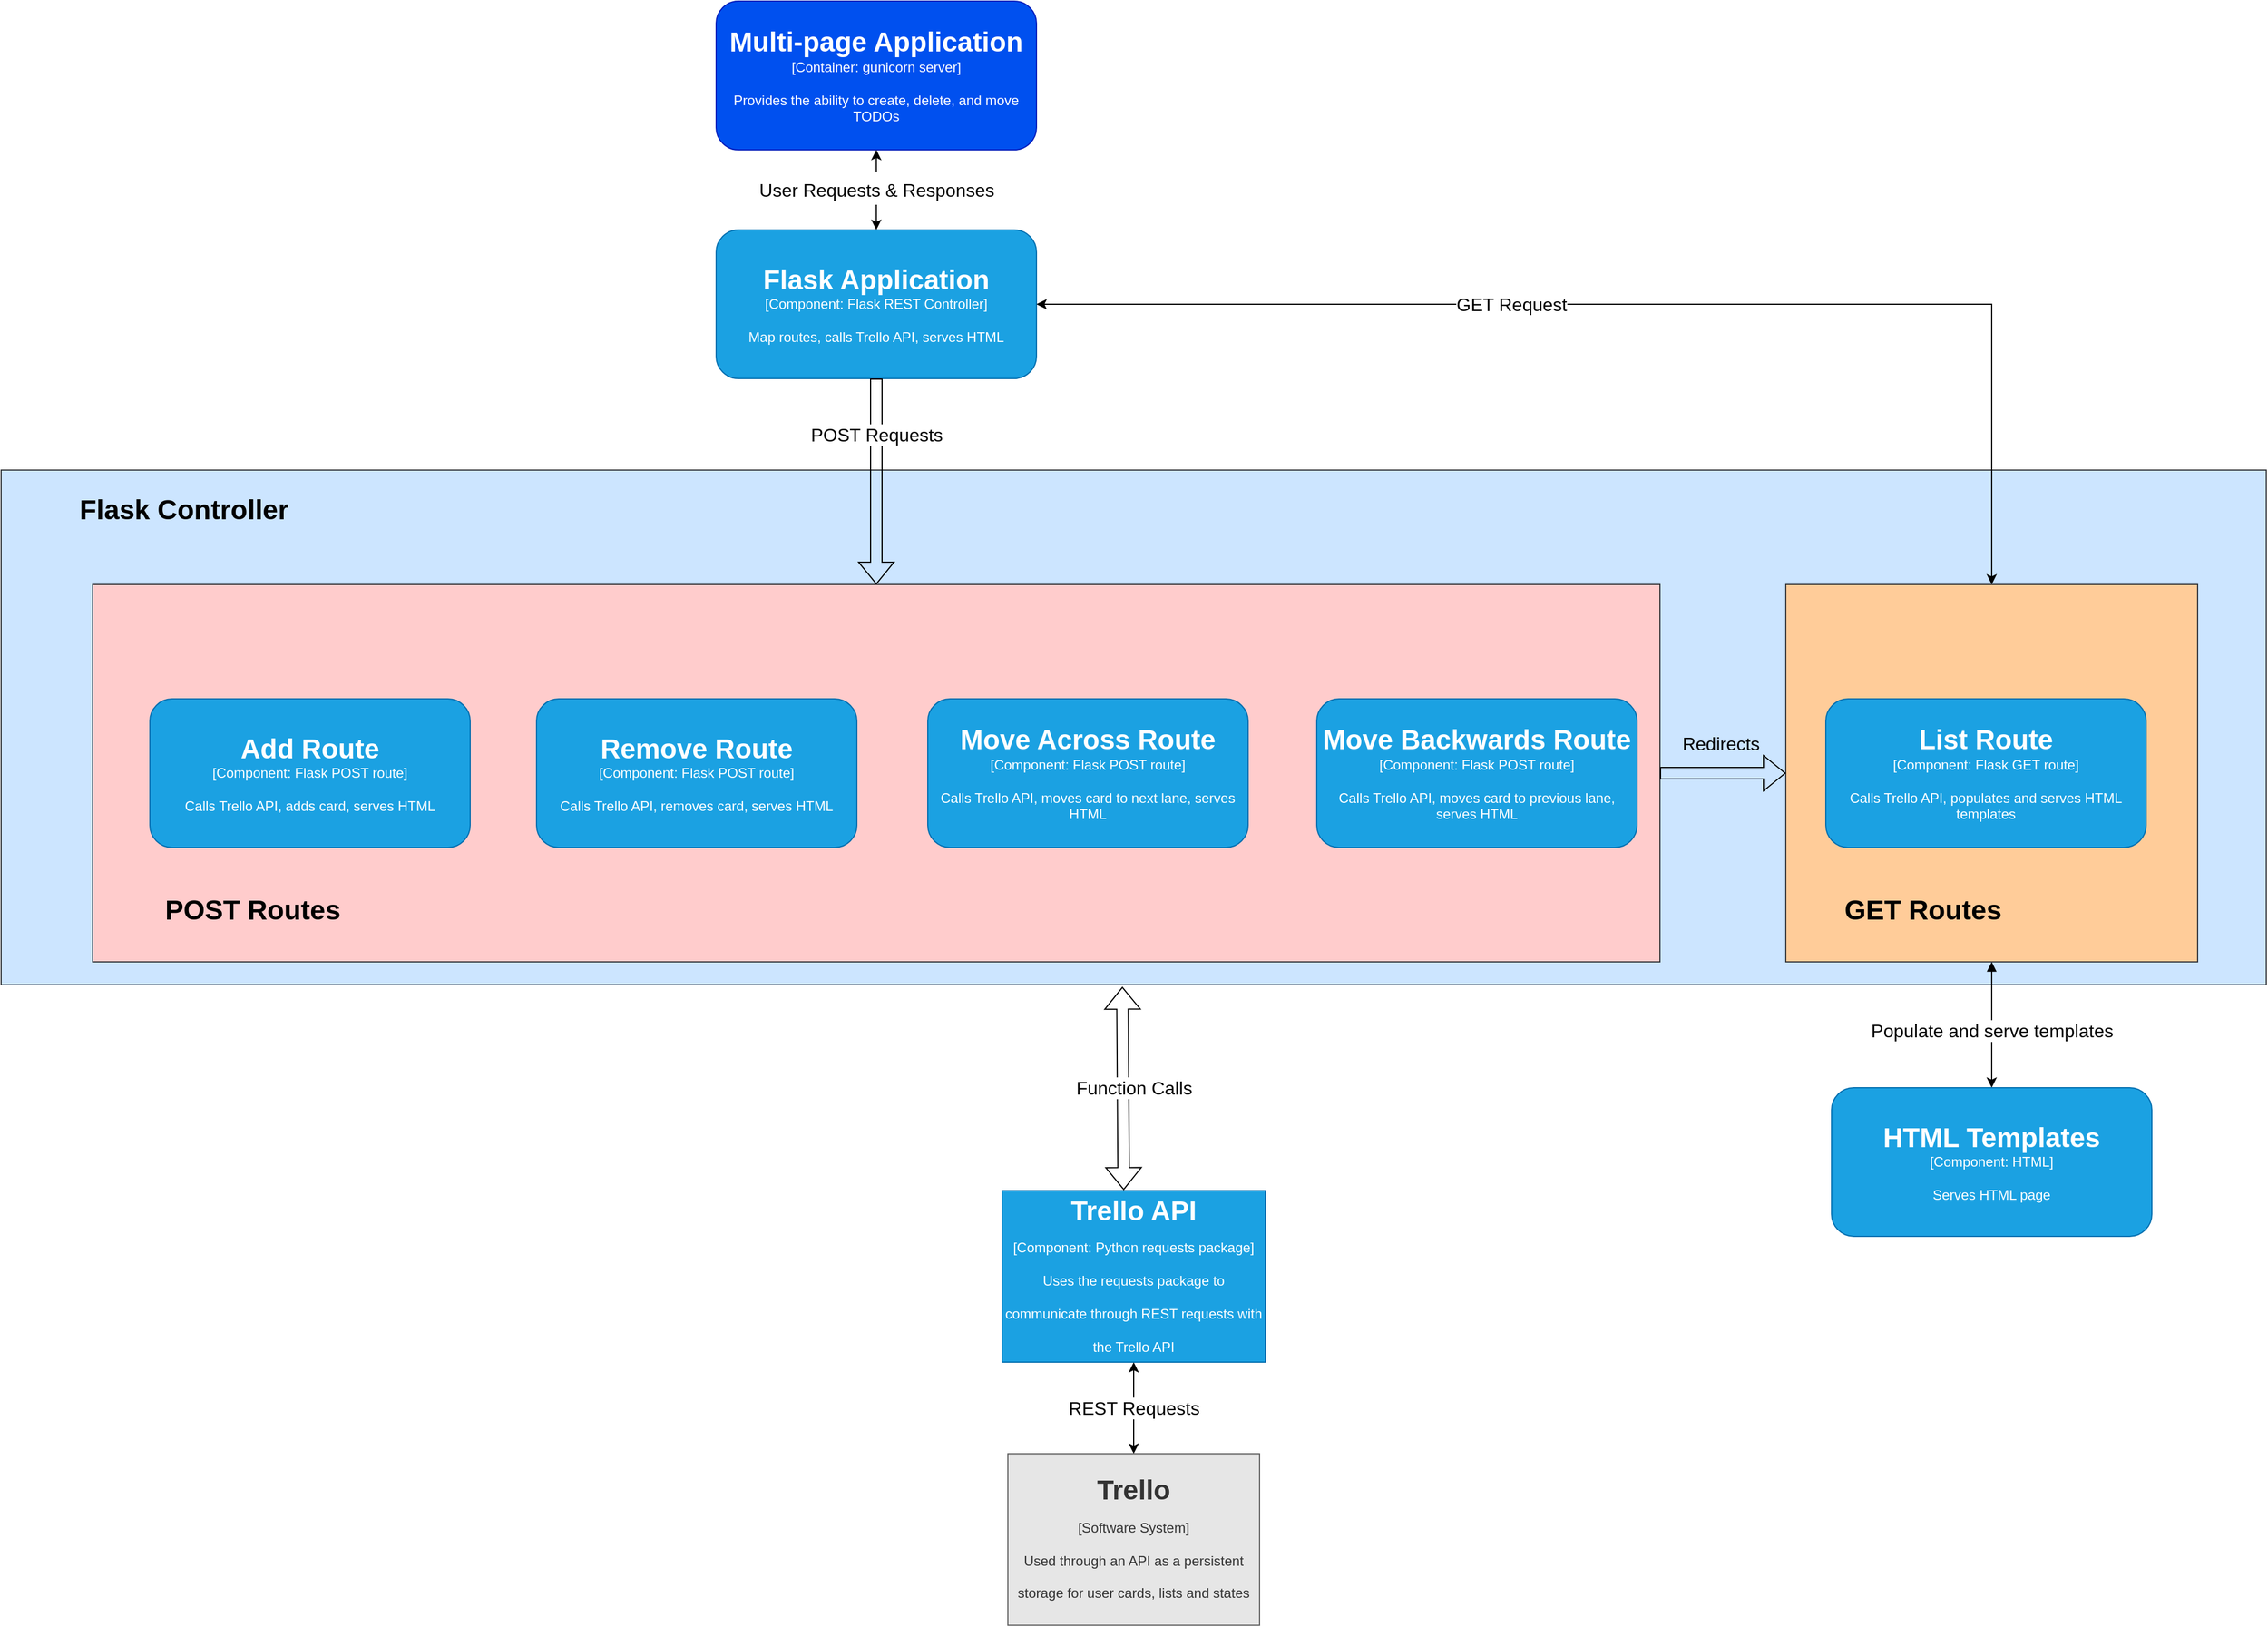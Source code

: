 <mxfile version="17.4.4" type="device"><diagram id="j-F42EuW9Xyx7TeKbhUE" name="Page-1"><mxGraphModel dx="2746" dy="2159" grid="1" gridSize="10" guides="1" tooltips="1" connect="1" arrows="1" fold="1" page="1" pageScale="1" pageWidth="850" pageHeight="1100" math="0" shadow="0"><root><mxCell id="0"/><mxCell id="1" parent="0"/><mxCell id="RaU-pSDtps2KOO3CL9mW-30" value="" style="rounded=0;whiteSpace=wrap;html=1;labelBackgroundColor=none;fillColor=#cce5ff;strokeColor=#36393d;" vertex="1" parent="1"><mxGeometry x="-320" y="320" width="1980" height="450" as="geometry"/></mxCell><mxCell id="RaU-pSDtps2KOO3CL9mW-35" style="edgeStyle=orthogonalEdgeStyle;rounded=0;orthogonalLoop=1;jettySize=auto;html=1;entryX=0.5;entryY=0;entryDx=0;entryDy=0;fontSize=24;startArrow=block;startFill=1;" edge="1" parent="1" source="RaU-pSDtps2KOO3CL9mW-26" target="RaU-pSDtps2KOO3CL9mW-25"><mxGeometry relative="1" as="geometry"/></mxCell><mxCell id="RaU-pSDtps2KOO3CL9mW-26" value="" style="rounded=0;whiteSpace=wrap;html=1;labelBackgroundColor=none;fillColor=#ffcc99;strokeColor=#36393d;" vertex="1" parent="1"><mxGeometry x="1240" y="420" width="360" height="330" as="geometry"/></mxCell><mxCell id="RaU-pSDtps2KOO3CL9mW-18" value="" style="rounded=0;whiteSpace=wrap;html=1;fillColor=#ffcccc;strokeColor=#36393d;" vertex="1" parent="1"><mxGeometry x="-240" y="420" width="1370" height="330" as="geometry"/></mxCell><mxCell id="RaU-pSDtps2KOO3CL9mW-2" value="&lt;font&gt;&lt;span style=&quot;font-size: 24px&quot;&gt;&lt;b&gt;Multi-page Application&lt;/b&gt;&lt;/span&gt;&lt;br&gt;&lt;font style=&quot;font-size: 12px&quot;&gt;[Container: gunicorn server]&lt;br&gt;&lt;/font&gt;&lt;br&gt;Provides the ability to create, delete, and move TODOs&lt;br&gt;&lt;/font&gt;" style="rounded=1;whiteSpace=wrap;html=1;fillColor=#0050ef;fontColor=#ffffff;strokeColor=#001DBC;" vertex="1" parent="1"><mxGeometry x="305" y="-90" width="280" height="130" as="geometry"/></mxCell><mxCell id="RaU-pSDtps2KOO3CL9mW-3" value="&lt;font&gt;&lt;span style=&quot;font-size: 24px&quot;&gt;&lt;b&gt;Flask Application&lt;/b&gt;&lt;/span&gt;&lt;br&gt;&lt;font style=&quot;font-size: 12px&quot;&gt;[Component: Flask REST Controller]&lt;br&gt;&lt;/font&gt;&lt;br&gt;Map routes, calls Trello API, serves HTML&lt;br&gt;&lt;/font&gt;" style="rounded=1;whiteSpace=wrap;html=1;fillColor=#1ba1e2;fontColor=#ffffff;strokeColor=#006EAF;" vertex="1" parent="1"><mxGeometry x="305" y="110" width="280" height="130" as="geometry"/></mxCell><mxCell id="RaU-pSDtps2KOO3CL9mW-4" value="&lt;font&gt;&lt;span style=&quot;font-size: 24px&quot;&gt;&lt;b&gt;Add Route&lt;/b&gt;&lt;/span&gt;&lt;br&gt;&lt;font style=&quot;font-size: 12px&quot;&gt;[Component: Flask POST route]&lt;br&gt;&lt;/font&gt;&lt;br&gt;Calls Trello API, adds card, serves HTML&lt;br&gt;&lt;/font&gt;" style="rounded=1;whiteSpace=wrap;html=1;fillColor=#1ba1e2;fontColor=#ffffff;strokeColor=#006EAF;" vertex="1" parent="1"><mxGeometry x="-190" y="520" width="280" height="130" as="geometry"/></mxCell><mxCell id="RaU-pSDtps2KOO3CL9mW-20" style="edgeStyle=orthogonalEdgeStyle;rounded=0;orthogonalLoop=1;jettySize=auto;html=1;entryX=0.5;entryY=0;entryDx=0;entryDy=0;startArrow=classic;startFill=1;" edge="1" parent="1" source="RaU-pSDtps2KOO3CL9mW-5" target="RaU-pSDtps2KOO3CL9mW-19"><mxGeometry relative="1" as="geometry"/></mxCell><mxCell id="RaU-pSDtps2KOO3CL9mW-5" value="&lt;span&gt;&lt;b&gt;Trello API&lt;/b&gt;&lt;br&gt;&lt;font&gt;&lt;span style=&quot;font-size: 12px&quot;&gt;[Component: Python requests package]&lt;/span&gt;&lt;br&gt;&lt;div&gt;&lt;span style=&quot;font-size: 12px&quot;&gt;Uses the requests package to communicate through REST requests with the Trello API&lt;/span&gt;&lt;/div&gt;&lt;/font&gt;&lt;/span&gt;" style="rounded=0;whiteSpace=wrap;html=1;labelBackgroundColor=none;fontSize=24;fillColor=#1ba1e2;fontColor=#ffffff;strokeColor=#006EAF;" vertex="1" parent="1"><mxGeometry x="555" y="950" width="230" height="150" as="geometry"/></mxCell><mxCell id="RaU-pSDtps2KOO3CL9mW-7" value="&lt;font&gt;&lt;span style=&quot;font-size: 24px&quot;&gt;&lt;b&gt;Remove Route&lt;/b&gt;&lt;/span&gt;&lt;br&gt;&lt;font style=&quot;font-size: 12px&quot;&gt;[Component: Flask POST route]&lt;br&gt;&lt;/font&gt;&lt;br&gt;Calls Trello API, removes card, serves HTML&lt;br&gt;&lt;/font&gt;" style="rounded=1;whiteSpace=wrap;html=1;fillColor=#1ba1e2;fontColor=#ffffff;strokeColor=#006EAF;" vertex="1" parent="1"><mxGeometry x="148" y="520" width="280" height="130" as="geometry"/></mxCell><mxCell id="RaU-pSDtps2KOO3CL9mW-8" value="&lt;font&gt;&lt;span style=&quot;font-size: 24px&quot;&gt;&lt;b&gt;Move Across Route&lt;/b&gt;&lt;/span&gt;&lt;br&gt;&lt;font style=&quot;font-size: 12px&quot;&gt;[Component: Flask POST route]&lt;br&gt;&lt;/font&gt;&lt;br&gt;Calls Trello API, moves card to next lane, serves HTML&lt;br&gt;&lt;/font&gt;" style="rounded=1;whiteSpace=wrap;html=1;fillColor=#1ba1e2;fontColor=#ffffff;strokeColor=#006EAF;" vertex="1" parent="1"><mxGeometry x="490" y="520" width="280" height="130" as="geometry"/></mxCell><mxCell id="RaU-pSDtps2KOO3CL9mW-9" value="&lt;font&gt;&lt;span style=&quot;font-size: 24px&quot;&gt;&lt;b&gt;Move Backwards Route&lt;/b&gt;&lt;/span&gt;&lt;br&gt;&lt;font style=&quot;font-size: 12px&quot;&gt;[Component: Flask POST route]&lt;br&gt;&lt;/font&gt;&lt;br&gt;Calls Trello API, moves card to previous lane, serves HTML&lt;br&gt;&lt;/font&gt;" style="rounded=1;whiteSpace=wrap;html=1;fillColor=#1ba1e2;fontColor=#ffffff;strokeColor=#006EAF;" vertex="1" parent="1"><mxGeometry x="830" y="520" width="280" height="130" as="geometry"/></mxCell><mxCell id="RaU-pSDtps2KOO3CL9mW-19" value="&lt;span style=&quot;&quot;&gt;&lt;b&gt;Trello&lt;/b&gt;&lt;br&gt;&lt;font&gt;&lt;span style=&quot;font-size: 12px&quot;&gt;[Software System]&lt;/span&gt;&lt;br&gt;&lt;div&gt;&lt;span style=&quot;font-size: 12px&quot;&gt;Used through an API as a persistent storage for user cards, lists and states&lt;/span&gt;&lt;/div&gt;&lt;/font&gt;&lt;/span&gt;" style="rounded=0;whiteSpace=wrap;html=1;labelBackgroundColor=#E6E6E6;fontSize=24;fillColor=#E6E6E6;fontColor=#333333;strokeColor=#666666;" vertex="1" parent="1"><mxGeometry x="560" y="1180" width="220" height="150" as="geometry"/></mxCell><mxCell id="RaU-pSDtps2KOO3CL9mW-21" value="" style="shape=flexArrow;endArrow=classic;html=1;rounded=0;exitX=0.495;exitY=1.004;exitDx=0;exitDy=0;entryX=0.462;entryY=-0.004;entryDx=0;entryDy=0;entryPerimeter=0;startArrow=block;exitPerimeter=0;" edge="1" parent="1" source="RaU-pSDtps2KOO3CL9mW-30" target="RaU-pSDtps2KOO3CL9mW-5"><mxGeometry width="50" height="50" relative="1" as="geometry"><mxPoint x="510" y="810" as="sourcePoint"/><mxPoint x="560" y="760" as="targetPoint"/></mxGeometry></mxCell><mxCell id="RaU-pSDtps2KOO3CL9mW-38" value="REST Requests" style="edgeLabel;html=1;align=center;verticalAlign=middle;resizable=0;points=[];fontSize=16;" vertex="1" connectable="0" parent="RaU-pSDtps2KOO3CL9mW-21"><mxGeometry x="0.093" y="3" relative="1" as="geometry"><mxPoint x="6" y="271" as="offset"/></mxGeometry></mxCell><mxCell id="RaU-pSDtps2KOO3CL9mW-23" value="&lt;font&gt;&lt;span style=&quot;font-size: 24px&quot;&gt;&lt;b&gt;List Route&lt;/b&gt;&lt;/span&gt;&lt;br&gt;&lt;font style=&quot;font-size: 12px&quot;&gt;[Component: Flask GET route]&lt;br&gt;&lt;/font&gt;&lt;br&gt;Calls Trello API, populates and serves HTML templates&lt;br&gt;&lt;/font&gt;" style="rounded=1;whiteSpace=wrap;html=1;fillColor=#1ba1e2;fontColor=#ffffff;strokeColor=#006EAF;" vertex="1" parent="1"><mxGeometry x="1275" y="520" width="280" height="130" as="geometry"/></mxCell><mxCell id="RaU-pSDtps2KOO3CL9mW-24" value="" style="shape=flexArrow;endArrow=classic;html=1;rounded=0;exitX=1;exitY=0.5;exitDx=0;exitDy=0;startArrow=none;entryX=0;entryY=0.5;entryDx=0;entryDy=0;startFill=0;" edge="1" parent="1" source="RaU-pSDtps2KOO3CL9mW-18" target="RaU-pSDtps2KOO3CL9mW-26"><mxGeometry width="50" height="50" relative="1" as="geometry"><mxPoint x="1120" y="630" as="sourcePoint"/><mxPoint x="1240" y="580" as="targetPoint"/></mxGeometry></mxCell><mxCell id="RaU-pSDtps2KOO3CL9mW-25" value="&lt;font&gt;&lt;span style=&quot;font-size: 24px&quot;&gt;&lt;b&gt;HTML Templates&lt;/b&gt;&lt;/span&gt;&lt;br&gt;&lt;font style=&quot;font-size: 12px&quot;&gt;[Component: HTML]&lt;br&gt;&lt;/font&gt;&lt;br&gt;Serves HTML page&lt;br&gt;&lt;/font&gt;" style="rounded=1;whiteSpace=wrap;html=1;fillColor=#1ba1e2;fontColor=#ffffff;strokeColor=#006EAF;" vertex="1" parent="1"><mxGeometry x="1280" y="860" width="280" height="130" as="geometry"/></mxCell><mxCell id="RaU-pSDtps2KOO3CL9mW-27" value="" style="shape=flexArrow;endArrow=classic;html=1;rounded=0;exitX=0.5;exitY=1;exitDx=0;exitDy=0;entryX=0.5;entryY=0;entryDx=0;entryDy=0;" edge="1" parent="1" source="RaU-pSDtps2KOO3CL9mW-3" target="RaU-pSDtps2KOO3CL9mW-18"><mxGeometry width="50" height="50" relative="1" as="geometry"><mxPoint x="610" y="240" as="sourcePoint"/><mxPoint x="660" y="190" as="targetPoint"/></mxGeometry></mxCell><mxCell id="RaU-pSDtps2KOO3CL9mW-37" value="&lt;font style=&quot;font-size: 16px&quot;&gt;POST Requests&lt;/font&gt;" style="edgeLabel;html=1;align=center;verticalAlign=middle;resizable=0;points=[];fontSize=12;" vertex="1" connectable="0" parent="RaU-pSDtps2KOO3CL9mW-27"><mxGeometry x="-0.222" y="-1" relative="1" as="geometry"><mxPoint x="1" y="-21" as="offset"/></mxGeometry></mxCell><mxCell id="RaU-pSDtps2KOO3CL9mW-28" value="" style="endArrow=classic;startArrow=classic;html=1;rounded=0;exitX=0.5;exitY=0;exitDx=0;exitDy=0;entryX=0.5;entryY=1;entryDx=0;entryDy=0;" edge="1" parent="1" source="RaU-pSDtps2KOO3CL9mW-3" target="RaU-pSDtps2KOO3CL9mW-2"><mxGeometry width="50" height="50" relative="1" as="geometry"><mxPoint x="610" y="240" as="sourcePoint"/><mxPoint x="660" y="190" as="targetPoint"/></mxGeometry></mxCell><mxCell id="RaU-pSDtps2KOO3CL9mW-36" value="&lt;font style=&quot;font-size: 16px&quot;&gt;User Requests &amp;amp; Responses&lt;/font&gt;" style="edgeLabel;html=1;align=center;verticalAlign=middle;resizable=0;points=[];fontSize=24;" vertex="1" connectable="0" parent="RaU-pSDtps2KOO3CL9mW-28"><mxGeometry x="0.259" y="-1" relative="1" as="geometry"><mxPoint x="-1" y="7" as="offset"/></mxGeometry></mxCell><mxCell id="RaU-pSDtps2KOO3CL9mW-29" value="" style="endArrow=classic;html=1;rounded=0;exitX=0.5;exitY=0;exitDx=0;exitDy=0;entryX=1;entryY=0.5;entryDx=0;entryDy=0;startArrow=classic;startFill=1;" edge="1" parent="1" source="RaU-pSDtps2KOO3CL9mW-26" target="RaU-pSDtps2KOO3CL9mW-3"><mxGeometry width="50" height="50" relative="1" as="geometry"><mxPoint x="1000" y="520" as="sourcePoint"/><mxPoint x="1050" y="470" as="targetPoint"/><Array as="points"><mxPoint x="1420" y="175"/></Array></mxGeometry></mxCell><mxCell id="RaU-pSDtps2KOO3CL9mW-31" value="&lt;font style=&quot;font-size: 24px&quot;&gt;&lt;b&gt;Flask Controller&lt;/b&gt;&lt;/font&gt;" style="text;html=1;strokeColor=none;fillColor=none;align=center;verticalAlign=middle;whiteSpace=wrap;rounded=0;labelBackgroundColor=none;" vertex="1" parent="1"><mxGeometry x="-270" y="340" width="220" height="30" as="geometry"/></mxCell><mxCell id="RaU-pSDtps2KOO3CL9mW-32" value="&lt;font style=&quot;font-size: 24px&quot;&gt;&lt;b&gt;POST Routes&lt;/b&gt;&lt;/font&gt;" style="text;html=1;strokeColor=none;fillColor=none;align=center;verticalAlign=middle;whiteSpace=wrap;rounded=0;labelBackgroundColor=none;" vertex="1" parent="1"><mxGeometry x="-210" y="690" width="220" height="30" as="geometry"/></mxCell><mxCell id="RaU-pSDtps2KOO3CL9mW-33" value="&lt;font style=&quot;font-size: 24px&quot;&gt;&lt;b&gt;GET Routes&lt;/b&gt;&lt;/font&gt;" style="text;html=1;strokeColor=none;fillColor=none;align=center;verticalAlign=middle;whiteSpace=wrap;rounded=0;labelBackgroundColor=none;" vertex="1" parent="1"><mxGeometry x="1250" y="690" width="220" height="30" as="geometry"/></mxCell><mxCell id="RaU-pSDtps2KOO3CL9mW-39" value="Function Calls" style="edgeLabel;html=1;align=center;verticalAlign=middle;resizable=0;points=[];fontSize=16;" vertex="1" connectable="0" parent="1"><mxGeometry x="670.004" y="859.998" as="geometry"/></mxCell><mxCell id="RaU-pSDtps2KOO3CL9mW-41" value="Populate and serve templates" style="edgeLabel;html=1;align=center;verticalAlign=middle;resizable=0;points=[];fontSize=16;" vertex="1" connectable="0" parent="1"><mxGeometry x="1420.004" y="809.998" as="geometry"/></mxCell><mxCell id="RaU-pSDtps2KOO3CL9mW-42" value="Redirects" style="edgeLabel;html=1;align=center;verticalAlign=middle;resizable=0;points=[];fontSize=16;labelBackgroundColor=none;" vertex="1" connectable="0" parent="1"><mxGeometry x="1180.004" y="559.998" as="geometry"><mxPoint x="3" y="-1" as="offset"/></mxGeometry></mxCell><mxCell id="RaU-pSDtps2KOO3CL9mW-43" value="&lt;span style=&quot;font-size: 16px&quot;&gt;GET Request&lt;/span&gt;" style="edgeLabel;html=1;align=center;verticalAlign=middle;resizable=0;points=[];fontSize=12;" vertex="1" connectable="0" parent="1"><mxGeometry x="1000" y="174.997" as="geometry"/></mxCell></root></mxGraphModel></diagram></mxfile>